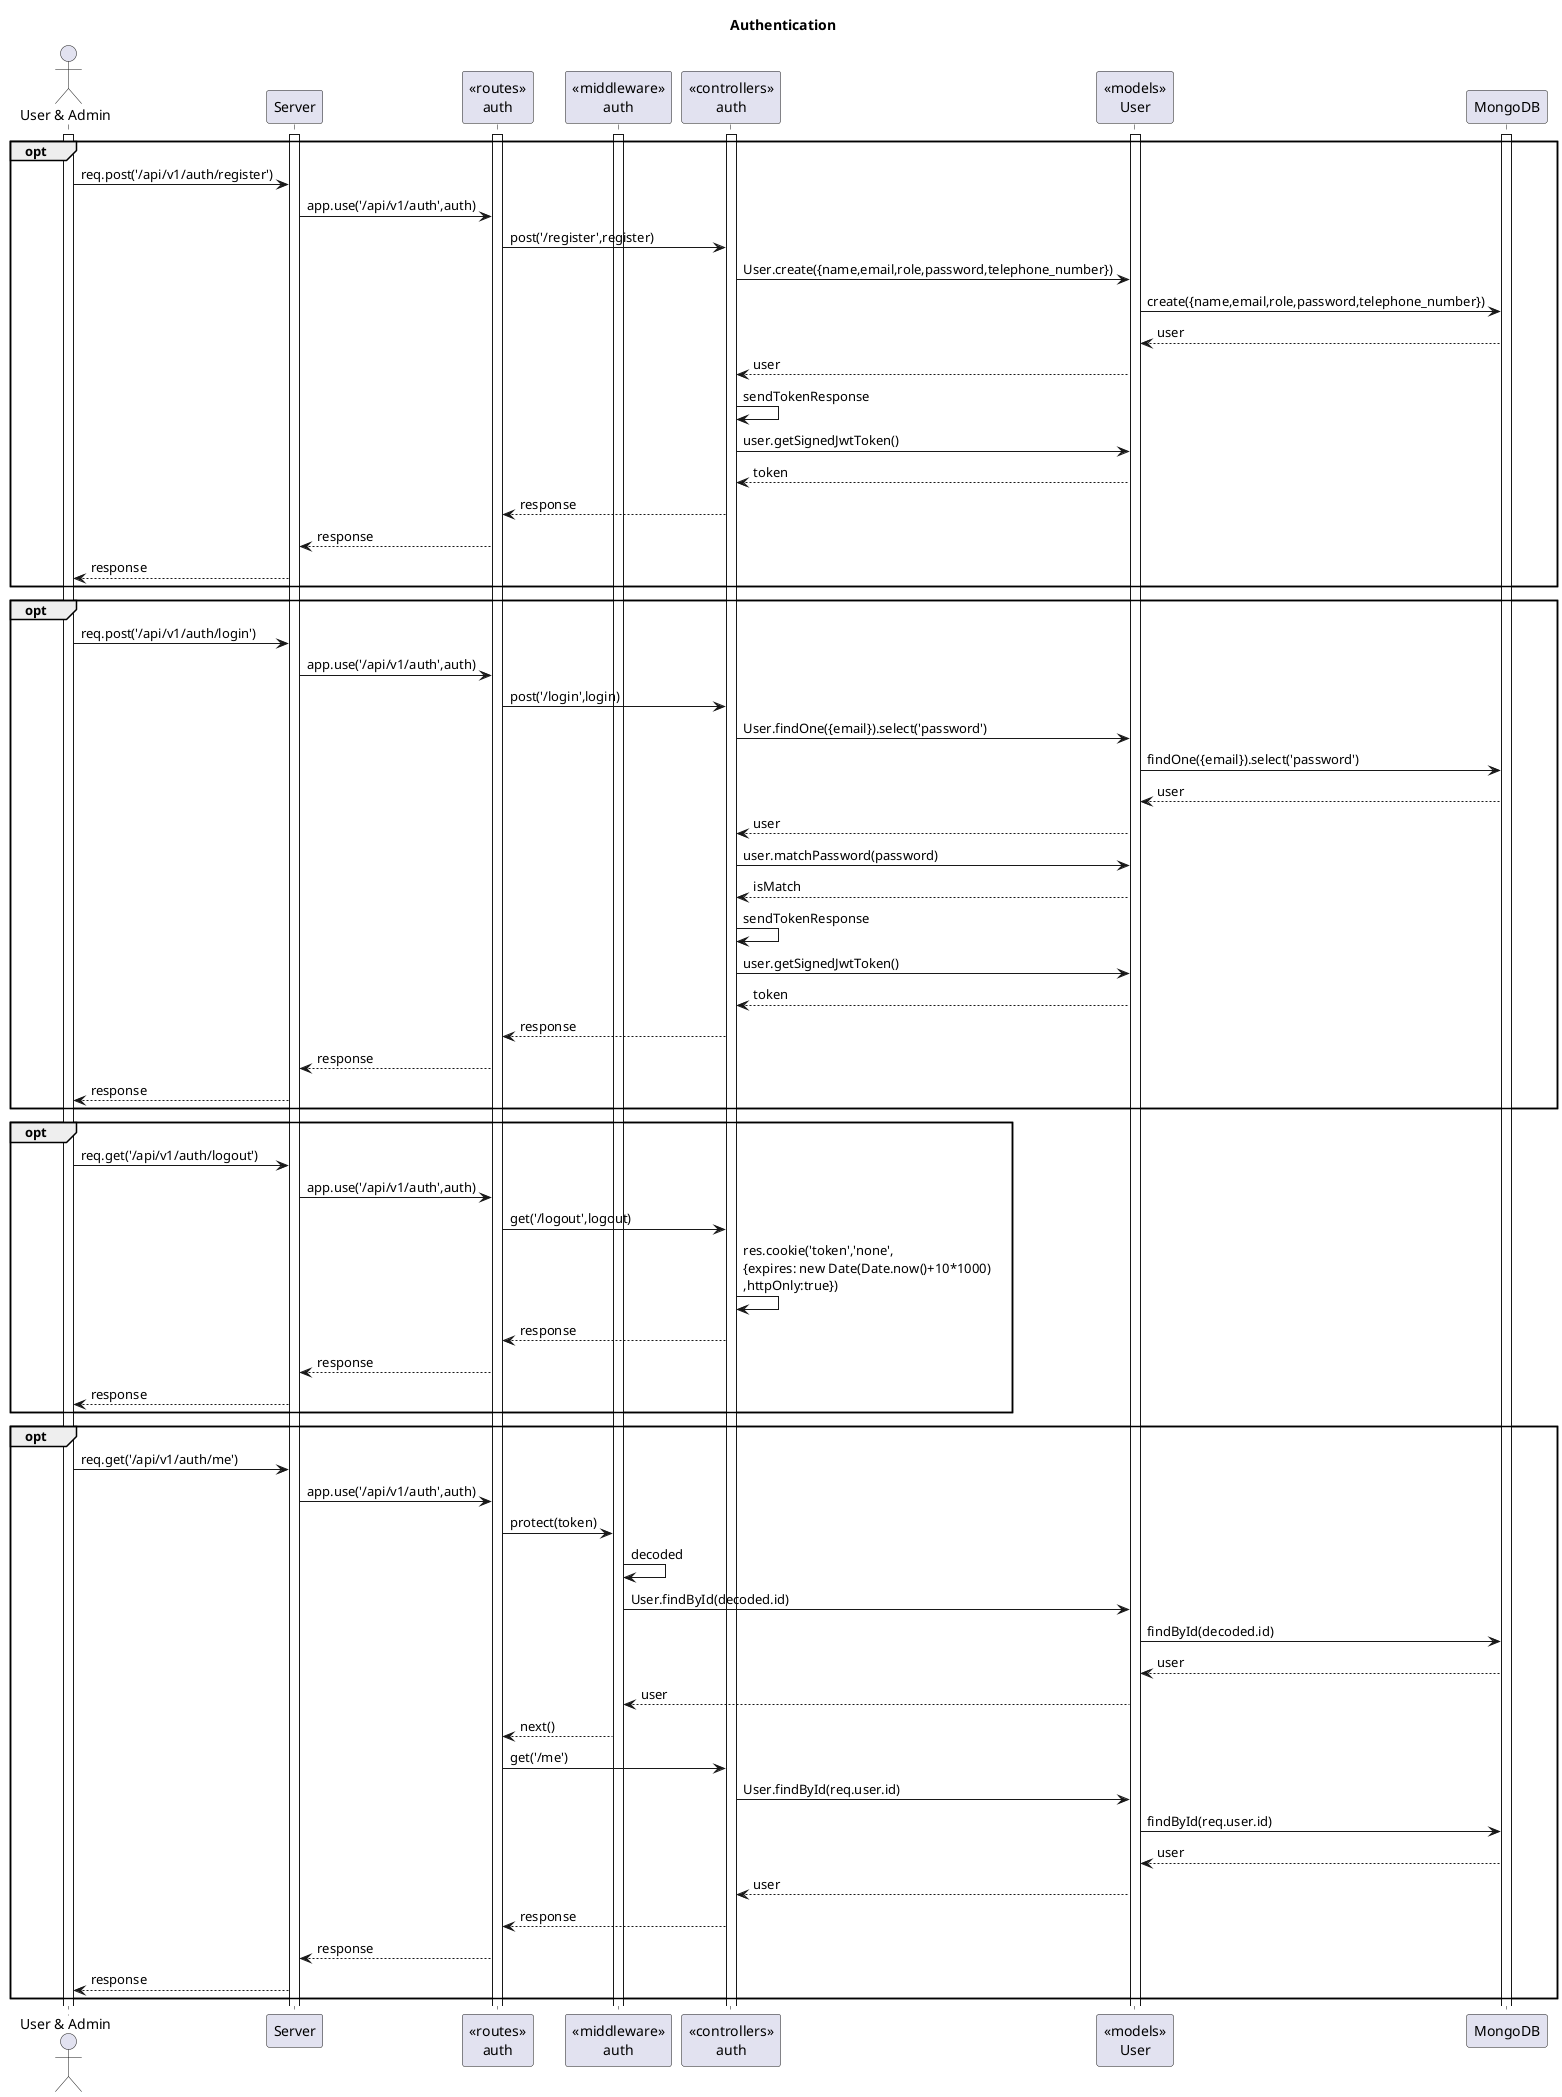 @startuml Authentication
title "Authentication"
actor "User & Admin" as person
participant "Server" as server
participant "<<routes>>\nauth" as routesAuth
participant "<<middleware>>\nauth" as middleware
participant "<<controllers>>\nauth" as controllersAuth
participant "<<models>>\nUser" as modelsUser
participant "MongoDB" as mongodb

person ++
server ++
routesAuth ++ 
middleware ++ 
controllersAuth ++
modelsUser ++ 
mongodb ++

/'Register'/
opt 
    person->server : req.post('/api/v1/auth/register')
    server->routesAuth : app.use('/api/v1/auth',auth)
    routesAuth->controllersAuth : post('/register',register)
    controllersAuth->modelsUser : User.create({name,email,role,password,telephone_number})
    modelsUser->mongodb : create({name,email,role,password,telephone_number})
    mongodb-->modelsUser : user
    modelsUser-->controllersAuth : user
    controllersAuth->controllersAuth : sendTokenResponse
    controllersAuth->modelsUser : user.getSignedJwtToken()
    modelsUser-->controllersAuth : token
    controllersAuth-->routesAuth : response
    routesAuth-->server : response
    server-->person : response 
end

/'Login'/
opt
    person->server : req.post('/api/v1/auth/login')
    server->routesAuth : app.use('/api/v1/auth',auth)
    routesAuth->controllersAuth : post('/login',login)
    controllersAuth->modelsUser : User.findOne({email}).select('password')
    modelsUser->mongodb : findOne({email}).select('password')
    mongodb-->modelsUser : user
    modelsUser-->controllersAuth : user
    controllersAuth->modelsUser : user.matchPassword(password)
    modelsUser-->controllersAuth : isMatch
    controllersAuth->controllersAuth : sendTokenResponse
    controllersAuth->modelsUser : user.getSignedJwtToken()
    modelsUser-->controllersAuth : token
    controllersAuth-->routesAuth : response
    routesAuth-->server : response
    server-->person : response 
end

/'Logout'/
opt
    person->server : req.get('/api/v1/auth/logout')
    server->routesAuth : app.use('/api/v1/auth',auth)
    routesAuth->controllersAuth : get('/logout',logout)
    controllersAuth->controllersAuth : res.cookie('token','none',\n{expires: new Date(Date.now()+10*1000)\n,httpOnly:true})
    controllersAuth-->routesAuth : response
    routesAuth-->server : response
    server-->person : response
end

/'getMe'/
opt
    person->server : req.get('/api/v1/auth/me')
    server->routesAuth : app.use('/api/v1/auth',auth)
    routesAuth->middleware : protect(token)
    middleware->middleware : decoded
    middleware->modelsUser : User.findById(decoded.id)
    modelsUser->mongodb : findById(decoded.id)
    mongodb-->modelsUser : user
    modelsUser-->middleware : user
    middleware-->routesAuth : next()
    routesAuth->controllersAuth : get('/me')
    controllersAuth->modelsUser : User.findById(req.user.id)
    modelsUser->mongodb : findById(req.user.id)
    mongodb-->modelsUser : user
    modelsUser-->controllersAuth : user
    controllersAuth-->routesAuth : response
    routesAuth-->server : response
    server-->person : response
end
@enduml
